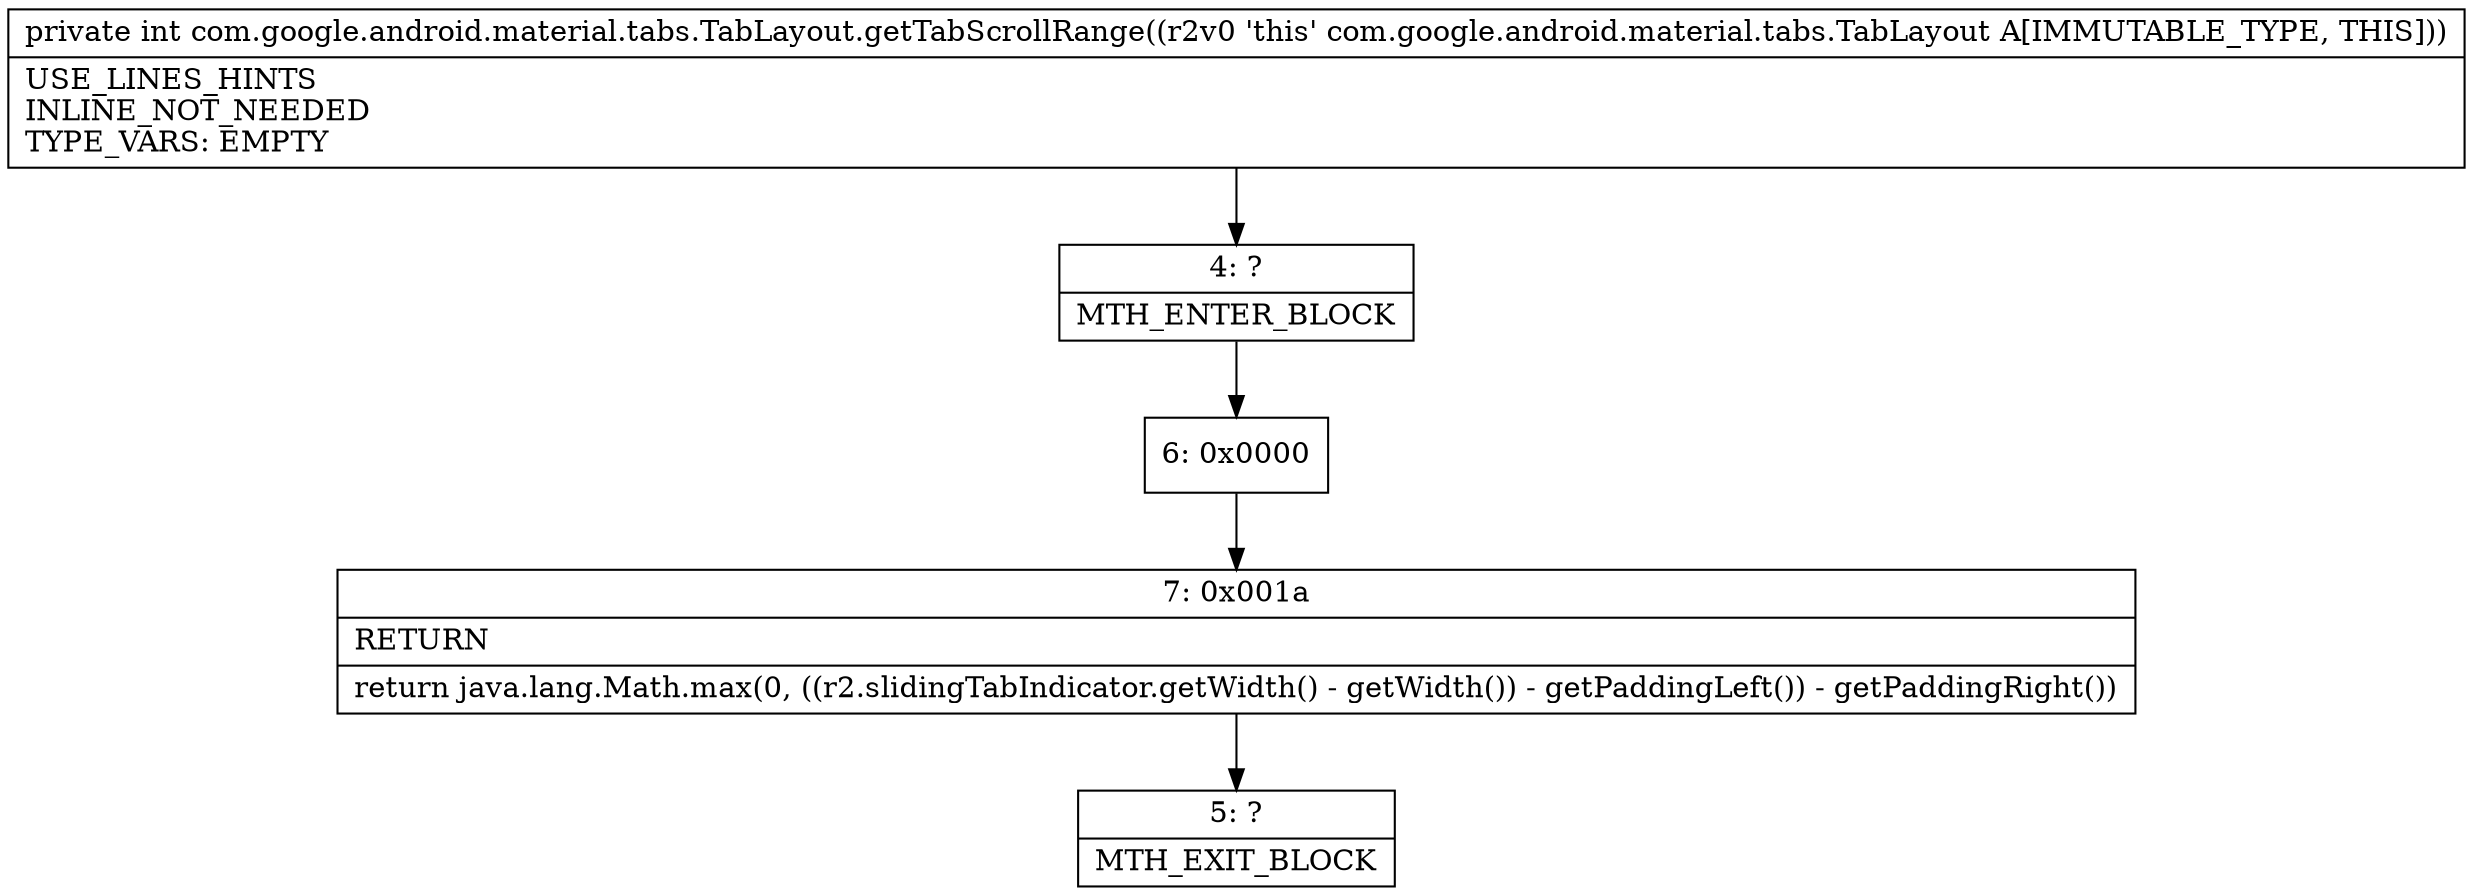 digraph "CFG forcom.google.android.material.tabs.TabLayout.getTabScrollRange()I" {
Node_4 [shape=record,label="{4\:\ ?|MTH_ENTER_BLOCK\l}"];
Node_6 [shape=record,label="{6\:\ 0x0000}"];
Node_7 [shape=record,label="{7\:\ 0x001a|RETURN\l|return java.lang.Math.max(0, ((r2.slidingTabIndicator.getWidth() \- getWidth()) \- getPaddingLeft()) \- getPaddingRight())\l}"];
Node_5 [shape=record,label="{5\:\ ?|MTH_EXIT_BLOCK\l}"];
MethodNode[shape=record,label="{private int com.google.android.material.tabs.TabLayout.getTabScrollRange((r2v0 'this' com.google.android.material.tabs.TabLayout A[IMMUTABLE_TYPE, THIS]))  | USE_LINES_HINTS\lINLINE_NOT_NEEDED\lTYPE_VARS: EMPTY\l}"];
MethodNode -> Node_4;Node_4 -> Node_6;
Node_6 -> Node_7;
Node_7 -> Node_5;
}

